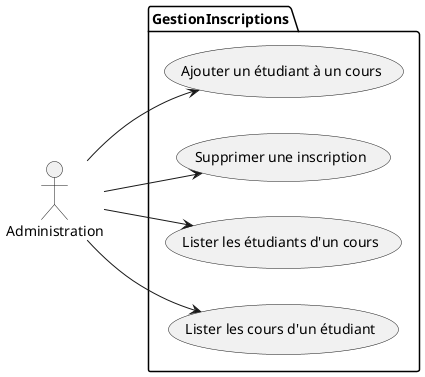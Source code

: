 @startuml
left to right direction

:Administration: as admin

package GestionInscriptions{
    (Ajouter un étudiant à un cours) as addStudInCours
    (Supprimer une inscription) as deleteInscription
    (Lister les étudiants d'un cours) as listStudOfCours
    (Lister les cours d'un étudiant) as listCoursOfStud 
}

'Relation entre admin et les fonctionnalitées de gestion des examens (inscriptions)
admin --> addStudInCours
admin --> deleteInscription
admin --> listStudOfCours
admin --> listCoursOfStud

@enduml